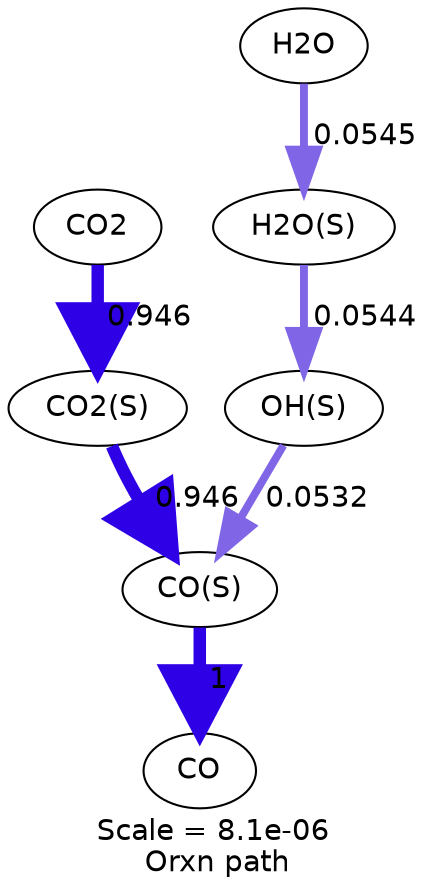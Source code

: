 digraph reaction_paths {
center=1;
s11 -> s8[fontname="Helvetica", style="setlinewidth(6)", arrowsize=3, color="0.7, 1.5, 0.9"
, label=" 1"];
s12 -> s11[fontname="Helvetica", style="setlinewidth(5.96)", arrowsize=2.98, color="0.7, 1.45, 0.9"
, label=" 0.946"];
s14 -> s11[fontname="Helvetica", style="setlinewidth(3.78)", arrowsize=1.89, color="0.7, 0.553, 0.9"
, label=" 0.0532"];
s5 -> s12[fontname="Helvetica", style="setlinewidth(5.96)", arrowsize=2.98, color="0.7, 1.45, 0.9"
, label=" 0.946"];
s15 -> s14[fontname="Helvetica", style="setlinewidth(3.8)", arrowsize=1.9, color="0.7, 0.554, 0.9"
, label=" 0.0544"];
s6 -> s15[fontname="Helvetica", style="setlinewidth(3.8)", arrowsize=1.9, color="0.7, 0.554, 0.9"
, label=" 0.0545"];
s5 [ fontname="Helvetica", label="CO2"];
s6 [ fontname="Helvetica", label="H2O"];
s8 [ fontname="Helvetica", label="CO"];
s11 [ fontname="Helvetica", label="CO(S)"];
s12 [ fontname="Helvetica", label="CO2(S)"];
s14 [ fontname="Helvetica", label="OH(S)"];
s15 [ fontname="Helvetica", label="H2O(S)"];
 label = "Scale = 8.1e-06\l Orxn path";
 fontname = "Helvetica";
}
